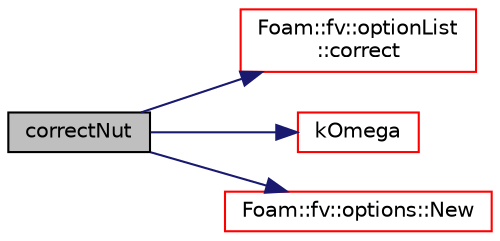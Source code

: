 digraph "correctNut"
{
  bgcolor="transparent";
  edge [fontname="Helvetica",fontsize="10",labelfontname="Helvetica",labelfontsize="10"];
  node [fontname="Helvetica",fontsize="10",shape=record];
  rankdir="LR";
  Node1 [label="correctNut",height=0.2,width=0.4,color="black", fillcolor="grey75", style="filled", fontcolor="black"];
  Node1 -> Node2 [color="midnightblue",fontsize="10",style="solid",fontname="Helvetica"];
  Node2 [label="Foam::fv::optionList\l::correct",height=0.2,width=0.4,color="red",URL="$a01717.html#ae3e6a795c3429c465e44e8953d47e34a",tooltip="Apply correction to field. "];
  Node1 -> Node3 [color="midnightblue",fontsize="10",style="solid",fontname="Helvetica"];
  Node3 [label="kOmega",height=0.2,width=0.4,color="red",URL="$a01243.html#a8d1b583581510a8d1abf1d27123e40ff",tooltip="Construct from components. "];
  Node1 -> Node4 [color="midnightblue",fontsize="10",style="solid",fontname="Helvetica"];
  Node4 [label="Foam::fv::options::New",height=0.2,width=0.4,color="red",URL="$a01718.html#a616ee355e53d26b92cf6a39d39f5c594",tooltip="Construct fvOptions and register to datbase if not present. "];
}

